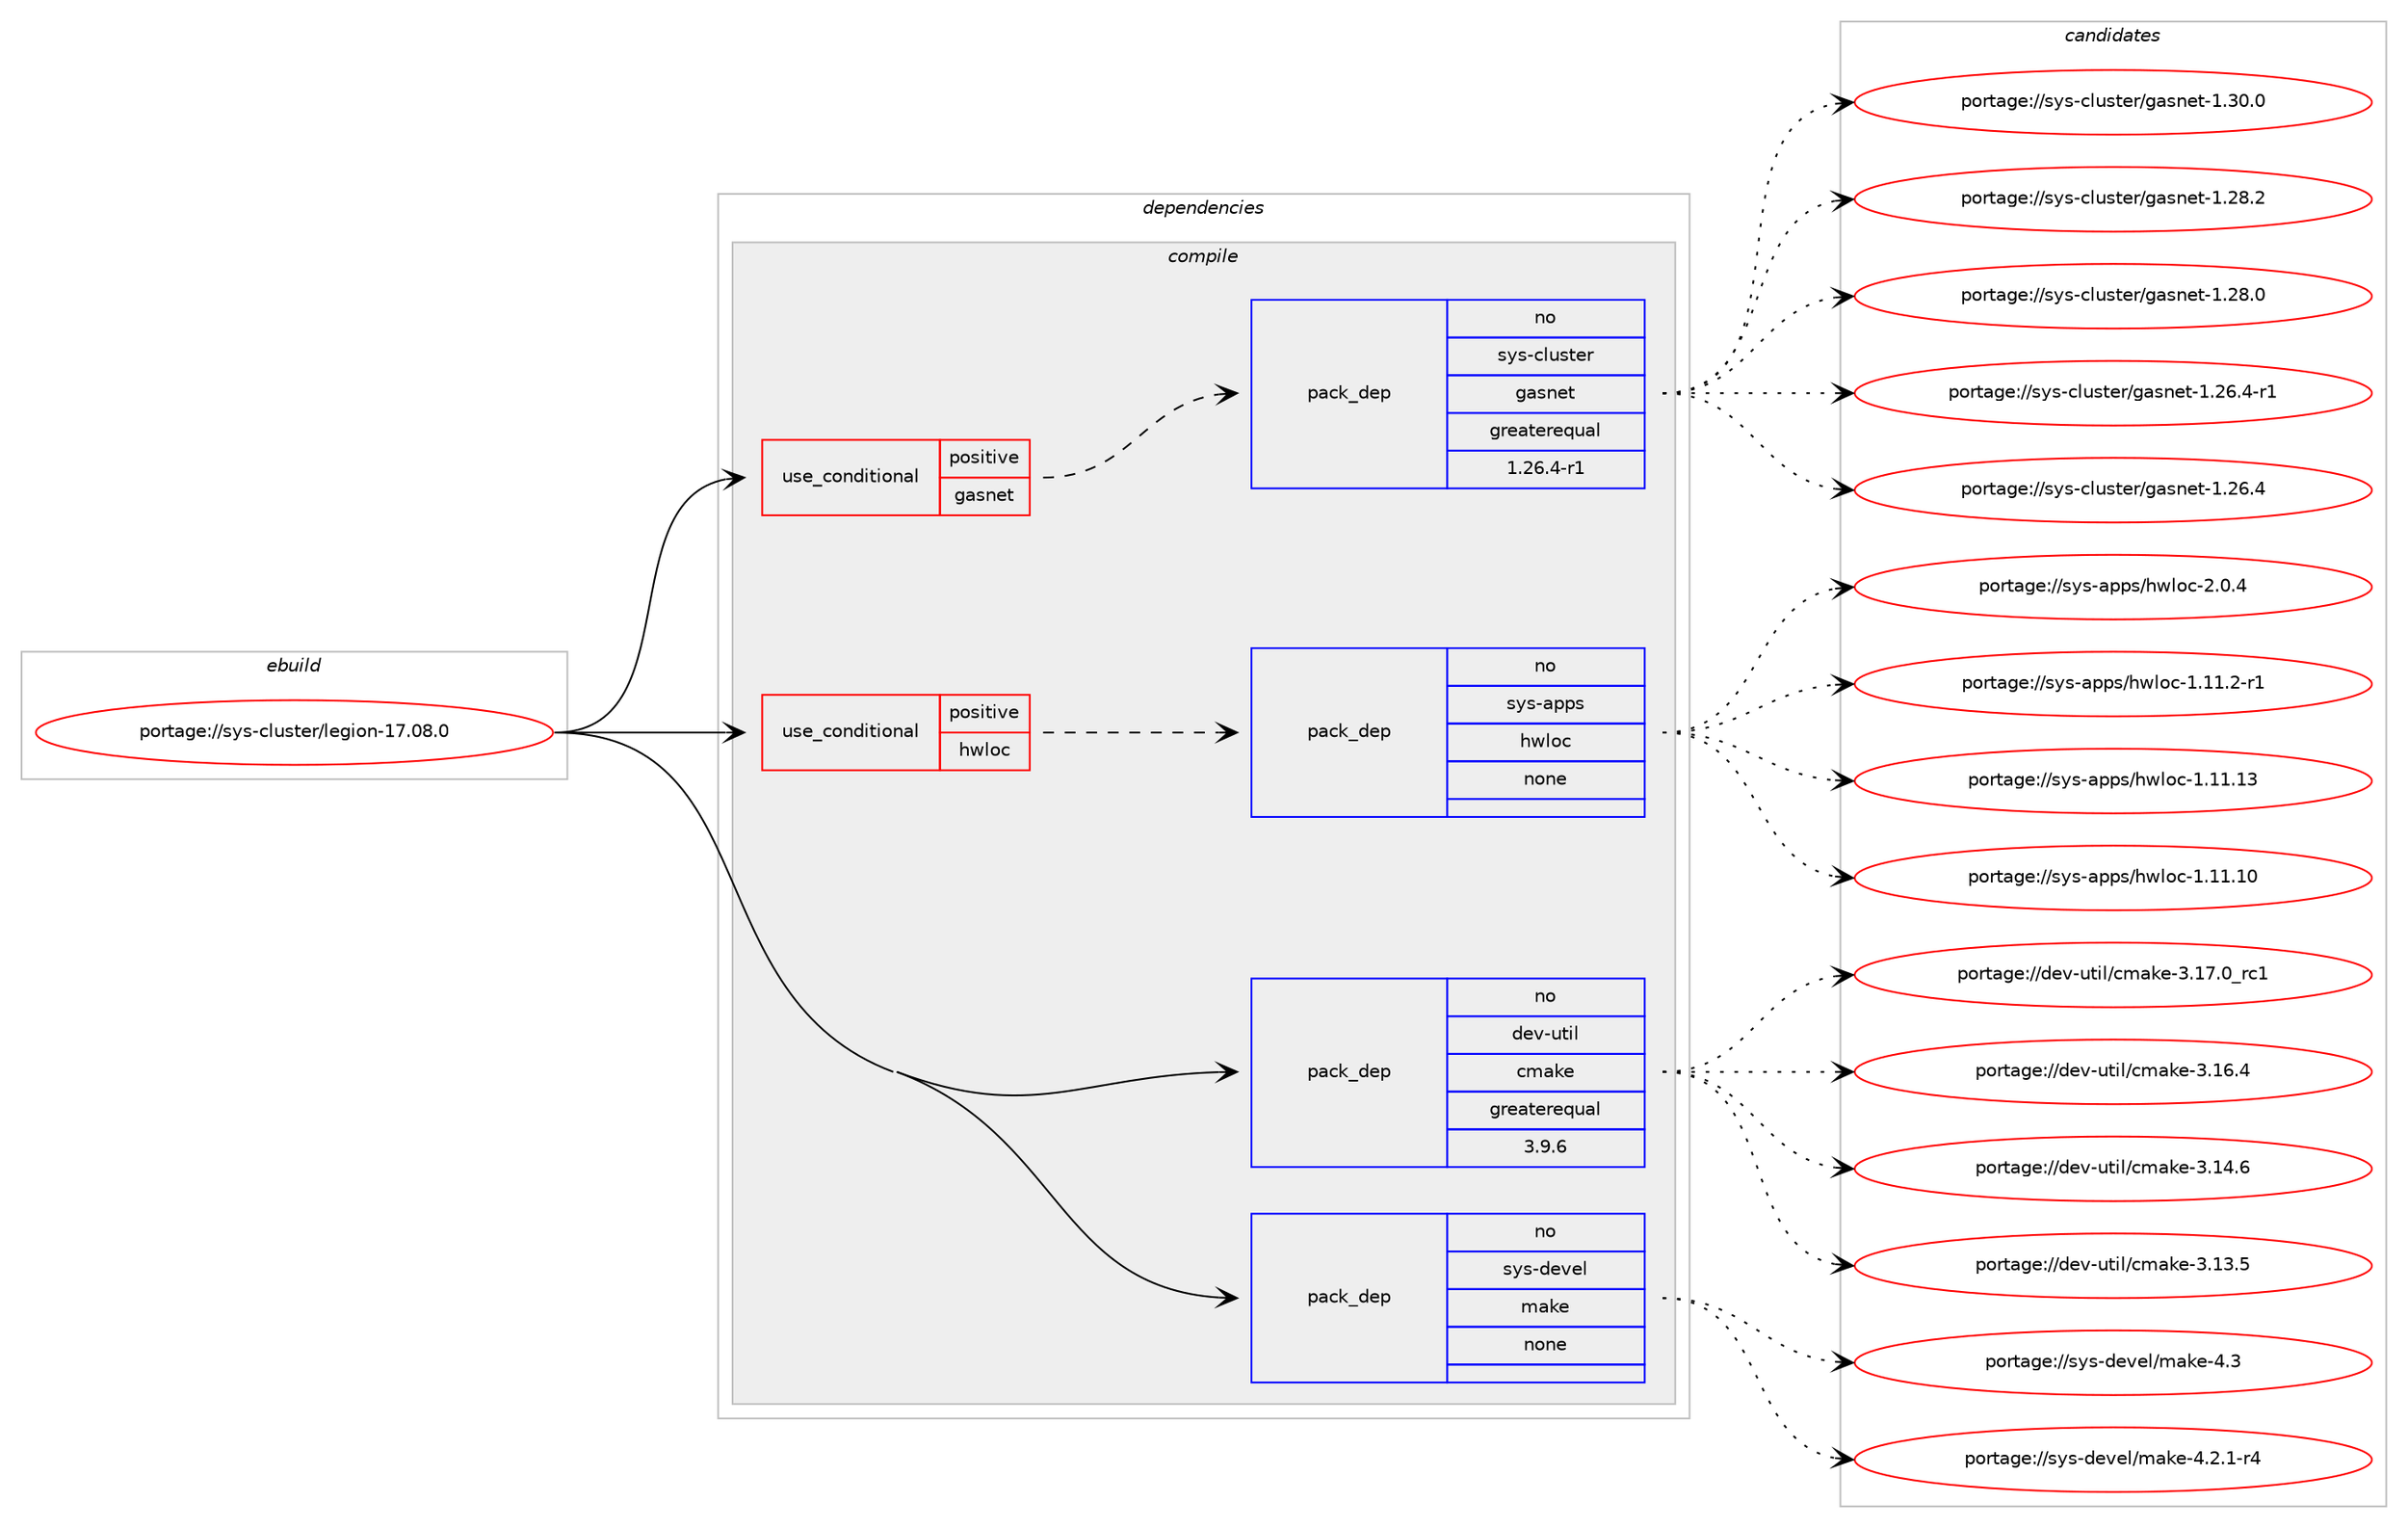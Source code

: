 digraph prolog {

# *************
# Graph options
# *************

newrank=true;
concentrate=true;
compound=true;
graph [rankdir=LR,fontname=Helvetica,fontsize=10,ranksep=1.5];#, ranksep=2.5, nodesep=0.2];
edge  [arrowhead=vee];
node  [fontname=Helvetica,fontsize=10];

# **********
# The ebuild
# **********

subgraph cluster_leftcol {
color=gray;
rank=same;
label=<<i>ebuild</i>>;
id [label="portage://sys-cluster/legion-17.08.0", color=red, width=4, href="../sys-cluster/legion-17.08.0.svg"];
}

# ****************
# The dependencies
# ****************

subgraph cluster_midcol {
color=gray;
label=<<i>dependencies</i>>;
subgraph cluster_compile {
fillcolor="#eeeeee";
style=filled;
label=<<i>compile</i>>;
subgraph cond7163 {
dependency36291 [label=<<TABLE BORDER="0" CELLBORDER="1" CELLSPACING="0" CELLPADDING="4"><TR><TD ROWSPAN="3" CELLPADDING="10">use_conditional</TD></TR><TR><TD>positive</TD></TR><TR><TD>gasnet</TD></TR></TABLE>>, shape=none, color=red];
subgraph pack28248 {
dependency36292 [label=<<TABLE BORDER="0" CELLBORDER="1" CELLSPACING="0" CELLPADDING="4" WIDTH="220"><TR><TD ROWSPAN="6" CELLPADDING="30">pack_dep</TD></TR><TR><TD WIDTH="110">no</TD></TR><TR><TD>sys-cluster</TD></TR><TR><TD>gasnet</TD></TR><TR><TD>greaterequal</TD></TR><TR><TD>1.26.4-r1</TD></TR></TABLE>>, shape=none, color=blue];
}
dependency36291:e -> dependency36292:w [weight=20,style="dashed",arrowhead="vee"];
}
id:e -> dependency36291:w [weight=20,style="solid",arrowhead="vee"];
subgraph cond7164 {
dependency36293 [label=<<TABLE BORDER="0" CELLBORDER="1" CELLSPACING="0" CELLPADDING="4"><TR><TD ROWSPAN="3" CELLPADDING="10">use_conditional</TD></TR><TR><TD>positive</TD></TR><TR><TD>hwloc</TD></TR></TABLE>>, shape=none, color=red];
subgraph pack28249 {
dependency36294 [label=<<TABLE BORDER="0" CELLBORDER="1" CELLSPACING="0" CELLPADDING="4" WIDTH="220"><TR><TD ROWSPAN="6" CELLPADDING="30">pack_dep</TD></TR><TR><TD WIDTH="110">no</TD></TR><TR><TD>sys-apps</TD></TR><TR><TD>hwloc</TD></TR><TR><TD>none</TD></TR><TR><TD></TD></TR></TABLE>>, shape=none, color=blue];
}
dependency36293:e -> dependency36294:w [weight=20,style="dashed",arrowhead="vee"];
}
id:e -> dependency36293:w [weight=20,style="solid",arrowhead="vee"];
subgraph pack28250 {
dependency36295 [label=<<TABLE BORDER="0" CELLBORDER="1" CELLSPACING="0" CELLPADDING="4" WIDTH="220"><TR><TD ROWSPAN="6" CELLPADDING="30">pack_dep</TD></TR><TR><TD WIDTH="110">no</TD></TR><TR><TD>dev-util</TD></TR><TR><TD>cmake</TD></TR><TR><TD>greaterequal</TD></TR><TR><TD>3.9.6</TD></TR></TABLE>>, shape=none, color=blue];
}
id:e -> dependency36295:w [weight=20,style="solid",arrowhead="vee"];
subgraph pack28251 {
dependency36296 [label=<<TABLE BORDER="0" CELLBORDER="1" CELLSPACING="0" CELLPADDING="4" WIDTH="220"><TR><TD ROWSPAN="6" CELLPADDING="30">pack_dep</TD></TR><TR><TD WIDTH="110">no</TD></TR><TR><TD>sys-devel</TD></TR><TR><TD>make</TD></TR><TR><TD>none</TD></TR><TR><TD></TD></TR></TABLE>>, shape=none, color=blue];
}
id:e -> dependency36296:w [weight=20,style="solid",arrowhead="vee"];
}
subgraph cluster_compileandrun {
fillcolor="#eeeeee";
style=filled;
label=<<i>compile and run</i>>;
}
subgraph cluster_run {
fillcolor="#eeeeee";
style=filled;
label=<<i>run</i>>;
}
}

# **************
# The candidates
# **************

subgraph cluster_choices {
rank=same;
color=gray;
label=<<i>candidates</i>>;

subgraph choice28248 {
color=black;
nodesep=1;
choice1151211154599108117115116101114471039711511010111645494651484648 [label="portage://sys-cluster/gasnet-1.30.0", color=red, width=4,href="../sys-cluster/gasnet-1.30.0.svg"];
choice1151211154599108117115116101114471039711511010111645494650564650 [label="portage://sys-cluster/gasnet-1.28.2", color=red, width=4,href="../sys-cluster/gasnet-1.28.2.svg"];
choice1151211154599108117115116101114471039711511010111645494650564648 [label="portage://sys-cluster/gasnet-1.28.0", color=red, width=4,href="../sys-cluster/gasnet-1.28.0.svg"];
choice11512111545991081171151161011144710397115110101116454946505446524511449 [label="portage://sys-cluster/gasnet-1.26.4-r1", color=red, width=4,href="../sys-cluster/gasnet-1.26.4-r1.svg"];
choice1151211154599108117115116101114471039711511010111645494650544652 [label="portage://sys-cluster/gasnet-1.26.4", color=red, width=4,href="../sys-cluster/gasnet-1.26.4.svg"];
dependency36292:e -> choice1151211154599108117115116101114471039711511010111645494651484648:w [style=dotted,weight="100"];
dependency36292:e -> choice1151211154599108117115116101114471039711511010111645494650564650:w [style=dotted,weight="100"];
dependency36292:e -> choice1151211154599108117115116101114471039711511010111645494650564648:w [style=dotted,weight="100"];
dependency36292:e -> choice11512111545991081171151161011144710397115110101116454946505446524511449:w [style=dotted,weight="100"];
dependency36292:e -> choice1151211154599108117115116101114471039711511010111645494650544652:w [style=dotted,weight="100"];
}
subgraph choice28249 {
color=black;
nodesep=1;
choice11512111545971121121154710411910811199455046484652 [label="portage://sys-apps/hwloc-2.0.4", color=red, width=4,href="../sys-apps/hwloc-2.0.4.svg"];
choice11512111545971121121154710411910811199454946494946504511449 [label="portage://sys-apps/hwloc-1.11.2-r1", color=red, width=4,href="../sys-apps/hwloc-1.11.2-r1.svg"];
choice115121115459711211211547104119108111994549464949464951 [label="portage://sys-apps/hwloc-1.11.13", color=red, width=4,href="../sys-apps/hwloc-1.11.13.svg"];
choice115121115459711211211547104119108111994549464949464948 [label="portage://sys-apps/hwloc-1.11.10", color=red, width=4,href="../sys-apps/hwloc-1.11.10.svg"];
dependency36294:e -> choice11512111545971121121154710411910811199455046484652:w [style=dotted,weight="100"];
dependency36294:e -> choice11512111545971121121154710411910811199454946494946504511449:w [style=dotted,weight="100"];
dependency36294:e -> choice115121115459711211211547104119108111994549464949464951:w [style=dotted,weight="100"];
dependency36294:e -> choice115121115459711211211547104119108111994549464949464948:w [style=dotted,weight="100"];
}
subgraph choice28250 {
color=black;
nodesep=1;
choice1001011184511711610510847991099710710145514649554648951149949 [label="portage://dev-util/cmake-3.17.0_rc1", color=red, width=4,href="../dev-util/cmake-3.17.0_rc1.svg"];
choice1001011184511711610510847991099710710145514649544652 [label="portage://dev-util/cmake-3.16.4", color=red, width=4,href="../dev-util/cmake-3.16.4.svg"];
choice1001011184511711610510847991099710710145514649524654 [label="portage://dev-util/cmake-3.14.6", color=red, width=4,href="../dev-util/cmake-3.14.6.svg"];
choice1001011184511711610510847991099710710145514649514653 [label="portage://dev-util/cmake-3.13.5", color=red, width=4,href="../dev-util/cmake-3.13.5.svg"];
dependency36295:e -> choice1001011184511711610510847991099710710145514649554648951149949:w [style=dotted,weight="100"];
dependency36295:e -> choice1001011184511711610510847991099710710145514649544652:w [style=dotted,weight="100"];
dependency36295:e -> choice1001011184511711610510847991099710710145514649524654:w [style=dotted,weight="100"];
dependency36295:e -> choice1001011184511711610510847991099710710145514649514653:w [style=dotted,weight="100"];
}
subgraph choice28251 {
color=black;
nodesep=1;
choice11512111545100101118101108471099710710145524651 [label="portage://sys-devel/make-4.3", color=red, width=4,href="../sys-devel/make-4.3.svg"];
choice1151211154510010111810110847109971071014552465046494511452 [label="portage://sys-devel/make-4.2.1-r4", color=red, width=4,href="../sys-devel/make-4.2.1-r4.svg"];
dependency36296:e -> choice11512111545100101118101108471099710710145524651:w [style=dotted,weight="100"];
dependency36296:e -> choice1151211154510010111810110847109971071014552465046494511452:w [style=dotted,weight="100"];
}
}

}
